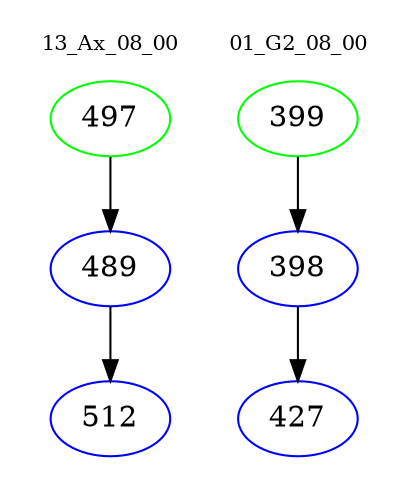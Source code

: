 digraph{
subgraph cluster_0 {
color = white
label = "13_Ax_08_00";
fontsize=10;
T0_497 [label="497", color="green"]
T0_497 -> T0_489 [color="black"]
T0_489 [label="489", color="blue"]
T0_489 -> T0_512 [color="black"]
T0_512 [label="512", color="blue"]
}
subgraph cluster_1 {
color = white
label = "01_G2_08_00";
fontsize=10;
T1_399 [label="399", color="green"]
T1_399 -> T1_398 [color="black"]
T1_398 [label="398", color="blue"]
T1_398 -> T1_427 [color="black"]
T1_427 [label="427", color="blue"]
}
}
